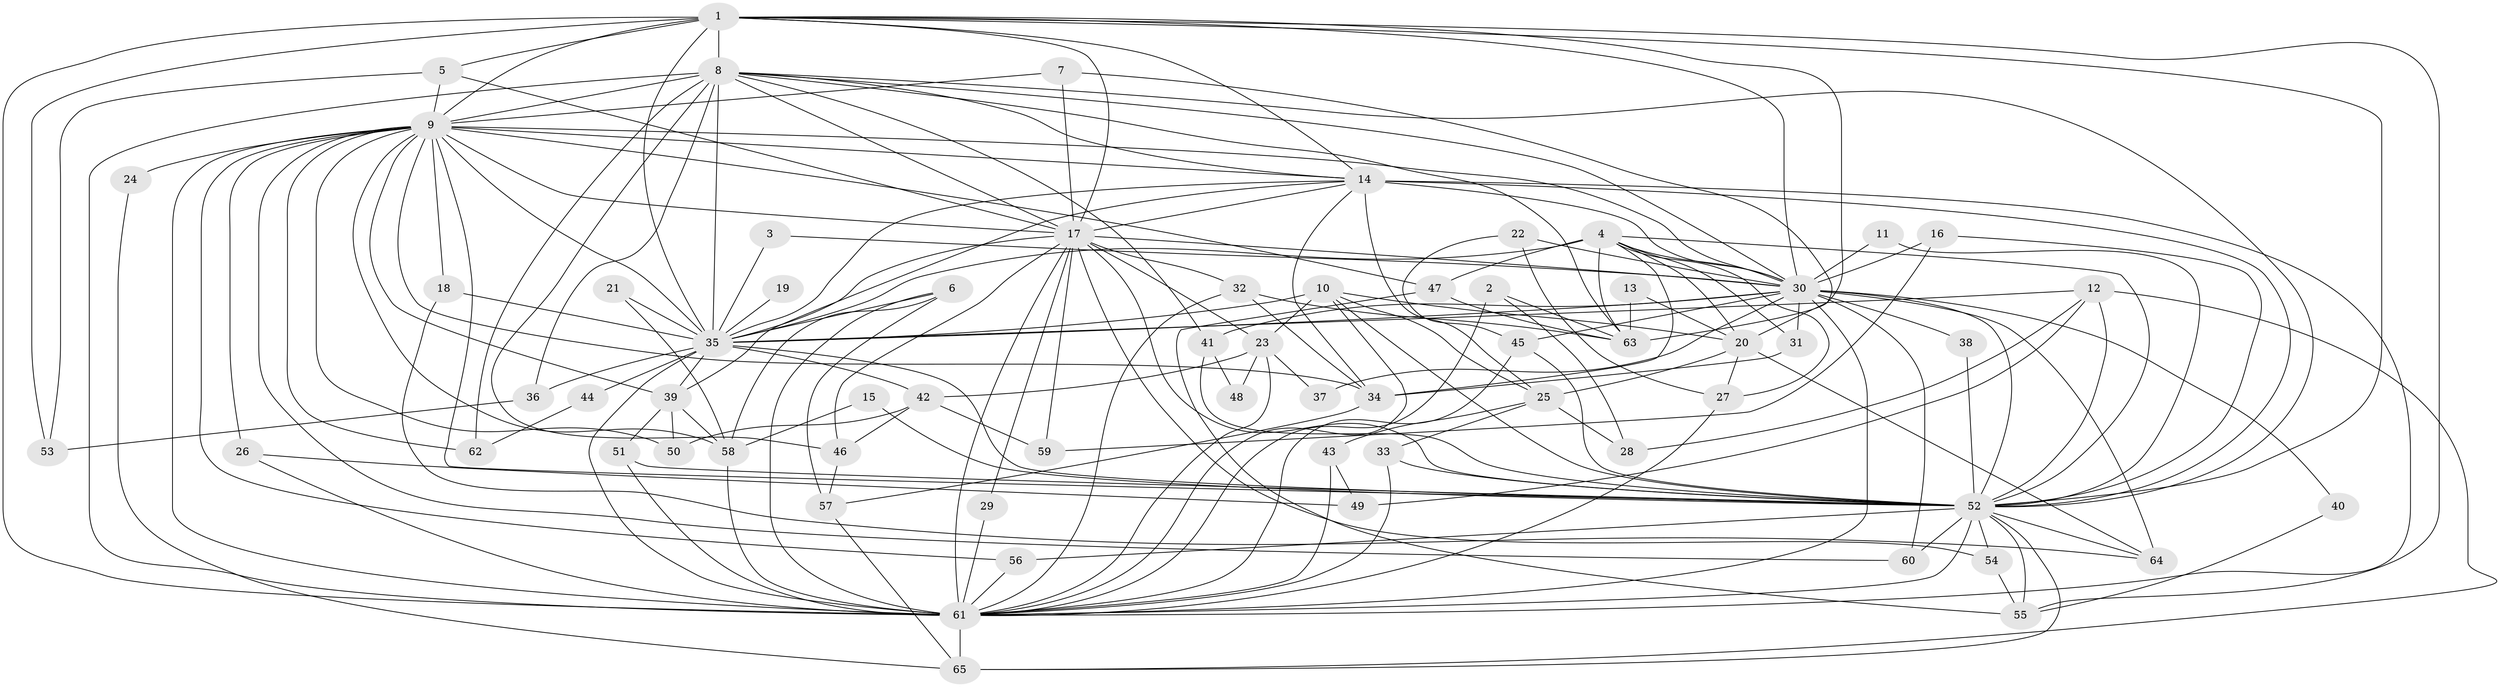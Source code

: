 // original degree distribution, {12: 0.015503875968992248, 26: 0.015503875968992248, 32: 0.007751937984496124, 29: 0.007751937984496124, 14: 0.007751937984496124, 17: 0.007751937984496124, 23: 0.007751937984496124, 27: 0.007751937984496124, 4: 0.07751937984496124, 9: 0.007751937984496124, 7: 0.031007751937984496, 3: 0.21705426356589147, 6: 0.03875968992248062, 5: 0.023255813953488372, 2: 0.5193798449612403, 8: 0.007751937984496124}
// Generated by graph-tools (version 1.1) at 2025/36/03/04/25 23:36:21]
// undirected, 65 vertices, 183 edges
graph export_dot {
  node [color=gray90,style=filled];
  1;
  2;
  3;
  4;
  5;
  6;
  7;
  8;
  9;
  10;
  11;
  12;
  13;
  14;
  15;
  16;
  17;
  18;
  19;
  20;
  21;
  22;
  23;
  24;
  25;
  26;
  27;
  28;
  29;
  30;
  31;
  32;
  33;
  34;
  35;
  36;
  37;
  38;
  39;
  40;
  41;
  42;
  43;
  44;
  45;
  46;
  47;
  48;
  49;
  50;
  51;
  52;
  53;
  54;
  55;
  56;
  57;
  58;
  59;
  60;
  61;
  62;
  63;
  64;
  65;
  1 -- 5 [weight=1.0];
  1 -- 8 [weight=2.0];
  1 -- 9 [weight=3.0];
  1 -- 14 [weight=2.0];
  1 -- 17 [weight=2.0];
  1 -- 30 [weight=2.0];
  1 -- 35 [weight=2.0];
  1 -- 52 [weight=2.0];
  1 -- 53 [weight=1.0];
  1 -- 55 [weight=2.0];
  1 -- 61 [weight=4.0];
  1 -- 63 [weight=1.0];
  2 -- 28 [weight=1.0];
  2 -- 61 [weight=1.0];
  2 -- 63 [weight=1.0];
  3 -- 30 [weight=1.0];
  3 -- 35 [weight=1.0];
  4 -- 20 [weight=1.0];
  4 -- 27 [weight=1.0];
  4 -- 30 [weight=1.0];
  4 -- 31 [weight=1.0];
  4 -- 34 [weight=1.0];
  4 -- 35 [weight=1.0];
  4 -- 47 [weight=1.0];
  4 -- 52 [weight=1.0];
  4 -- 63 [weight=1.0];
  5 -- 9 [weight=1.0];
  5 -- 17 [weight=1.0];
  5 -- 53 [weight=1.0];
  6 -- 35 [weight=1.0];
  6 -- 57 [weight=1.0];
  6 -- 58 [weight=1.0];
  6 -- 61 [weight=1.0];
  7 -- 9 [weight=1.0];
  7 -- 17 [weight=1.0];
  7 -- 20 [weight=1.0];
  8 -- 9 [weight=1.0];
  8 -- 14 [weight=1.0];
  8 -- 17 [weight=1.0];
  8 -- 30 [weight=1.0];
  8 -- 35 [weight=2.0];
  8 -- 36 [weight=1.0];
  8 -- 41 [weight=1.0];
  8 -- 46 [weight=2.0];
  8 -- 52 [weight=1.0];
  8 -- 61 [weight=1.0];
  8 -- 62 [weight=2.0];
  8 -- 63 [weight=1.0];
  9 -- 14 [weight=1.0];
  9 -- 17 [weight=1.0];
  9 -- 18 [weight=1.0];
  9 -- 24 [weight=1.0];
  9 -- 26 [weight=1.0];
  9 -- 30 [weight=1.0];
  9 -- 34 [weight=2.0];
  9 -- 35 [weight=1.0];
  9 -- 39 [weight=2.0];
  9 -- 47 [weight=1.0];
  9 -- 50 [weight=1.0];
  9 -- 52 [weight=1.0];
  9 -- 56 [weight=1.0];
  9 -- 58 [weight=1.0];
  9 -- 60 [weight=1.0];
  9 -- 61 [weight=1.0];
  9 -- 62 [weight=1.0];
  10 -- 20 [weight=1.0];
  10 -- 23 [weight=1.0];
  10 -- 25 [weight=1.0];
  10 -- 35 [weight=1.0];
  10 -- 52 [weight=1.0];
  10 -- 61 [weight=1.0];
  11 -- 30 [weight=1.0];
  11 -- 52 [weight=1.0];
  12 -- 28 [weight=1.0];
  12 -- 35 [weight=1.0];
  12 -- 49 [weight=1.0];
  12 -- 52 [weight=1.0];
  12 -- 65 [weight=1.0];
  13 -- 20 [weight=1.0];
  13 -- 63 [weight=1.0];
  14 -- 17 [weight=1.0];
  14 -- 25 [weight=1.0];
  14 -- 30 [weight=1.0];
  14 -- 34 [weight=1.0];
  14 -- 35 [weight=1.0];
  14 -- 39 [weight=1.0];
  14 -- 52 [weight=2.0];
  14 -- 61 [weight=1.0];
  15 -- 52 [weight=1.0];
  15 -- 58 [weight=1.0];
  16 -- 30 [weight=2.0];
  16 -- 52 [weight=1.0];
  16 -- 59 [weight=1.0];
  17 -- 23 [weight=1.0];
  17 -- 29 [weight=1.0];
  17 -- 30 [weight=3.0];
  17 -- 32 [weight=1.0];
  17 -- 35 [weight=2.0];
  17 -- 46 [weight=1.0];
  17 -- 52 [weight=3.0];
  17 -- 54 [weight=1.0];
  17 -- 59 [weight=1.0];
  17 -- 61 [weight=2.0];
  18 -- 35 [weight=1.0];
  18 -- 64 [weight=1.0];
  19 -- 35 [weight=1.0];
  20 -- 25 [weight=1.0];
  20 -- 27 [weight=1.0];
  20 -- 64 [weight=1.0];
  21 -- 35 [weight=1.0];
  21 -- 58 [weight=1.0];
  22 -- 27 [weight=1.0];
  22 -- 30 [weight=1.0];
  22 -- 45 [weight=1.0];
  23 -- 37 [weight=1.0];
  23 -- 42 [weight=1.0];
  23 -- 48 [weight=1.0];
  23 -- 61 [weight=1.0];
  24 -- 65 [weight=1.0];
  25 -- 28 [weight=1.0];
  25 -- 33 [weight=1.0];
  25 -- 43 [weight=1.0];
  26 -- 49 [weight=1.0];
  26 -- 61 [weight=1.0];
  27 -- 61 [weight=1.0];
  29 -- 61 [weight=1.0];
  30 -- 31 [weight=1.0];
  30 -- 35 [weight=1.0];
  30 -- 37 [weight=1.0];
  30 -- 38 [weight=1.0];
  30 -- 40 [weight=1.0];
  30 -- 41 [weight=1.0];
  30 -- 45 [weight=3.0];
  30 -- 52 [weight=1.0];
  30 -- 60 [weight=1.0];
  30 -- 61 [weight=1.0];
  30 -- 64 [weight=1.0];
  31 -- 34 [weight=1.0];
  32 -- 34 [weight=1.0];
  32 -- 61 [weight=1.0];
  32 -- 63 [weight=1.0];
  33 -- 52 [weight=1.0];
  33 -- 61 [weight=1.0];
  34 -- 57 [weight=1.0];
  35 -- 36 [weight=1.0];
  35 -- 39 [weight=1.0];
  35 -- 42 [weight=1.0];
  35 -- 44 [weight=1.0];
  35 -- 52 [weight=1.0];
  35 -- 61 [weight=2.0];
  36 -- 53 [weight=1.0];
  38 -- 52 [weight=1.0];
  39 -- 50 [weight=1.0];
  39 -- 51 [weight=1.0];
  39 -- 58 [weight=1.0];
  40 -- 55 [weight=1.0];
  41 -- 48 [weight=1.0];
  41 -- 52 [weight=1.0];
  42 -- 46 [weight=1.0];
  42 -- 50 [weight=1.0];
  42 -- 59 [weight=1.0];
  43 -- 49 [weight=1.0];
  43 -- 61 [weight=1.0];
  44 -- 62 [weight=1.0];
  45 -- 52 [weight=1.0];
  45 -- 61 [weight=1.0];
  46 -- 57 [weight=1.0];
  47 -- 55 [weight=1.0];
  47 -- 63 [weight=1.0];
  51 -- 52 [weight=1.0];
  51 -- 61 [weight=1.0];
  52 -- 54 [weight=1.0];
  52 -- 55 [weight=1.0];
  52 -- 56 [weight=1.0];
  52 -- 60 [weight=1.0];
  52 -- 61 [weight=2.0];
  52 -- 64 [weight=1.0];
  52 -- 65 [weight=1.0];
  54 -- 55 [weight=2.0];
  56 -- 61 [weight=1.0];
  57 -- 65 [weight=1.0];
  58 -- 61 [weight=1.0];
  61 -- 65 [weight=2.0];
}
